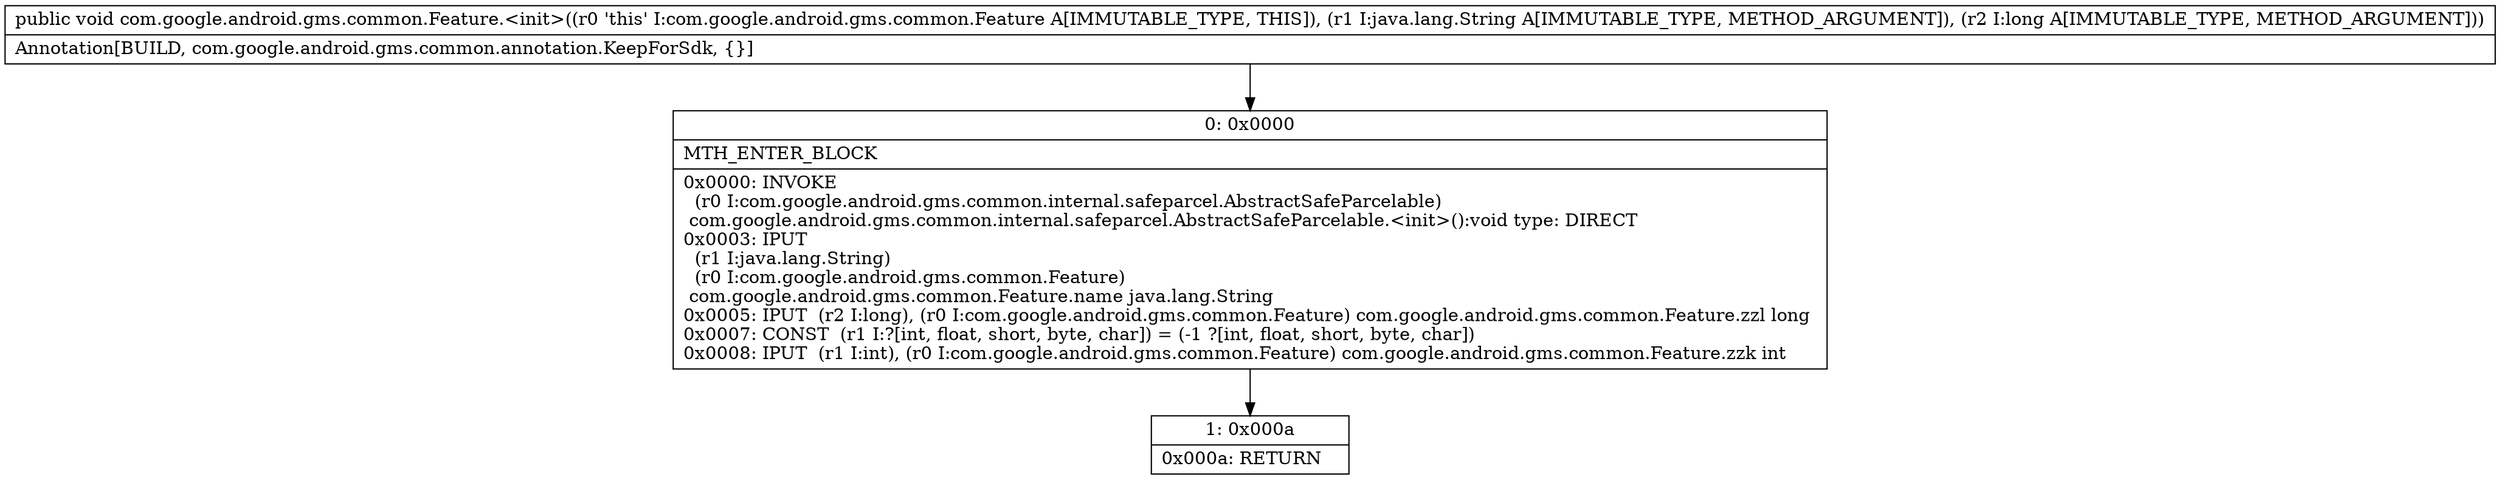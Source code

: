 digraph "CFG forcom.google.android.gms.common.Feature.\<init\>(Ljava\/lang\/String;J)V" {
Node_0 [shape=record,label="{0\:\ 0x0000|MTH_ENTER_BLOCK\l|0x0000: INVOKE  \l  (r0 I:com.google.android.gms.common.internal.safeparcel.AbstractSafeParcelable)\l com.google.android.gms.common.internal.safeparcel.AbstractSafeParcelable.\<init\>():void type: DIRECT \l0x0003: IPUT  \l  (r1 I:java.lang.String)\l  (r0 I:com.google.android.gms.common.Feature)\l com.google.android.gms.common.Feature.name java.lang.String \l0x0005: IPUT  (r2 I:long), (r0 I:com.google.android.gms.common.Feature) com.google.android.gms.common.Feature.zzl long \l0x0007: CONST  (r1 I:?[int, float, short, byte, char]) = (\-1 ?[int, float, short, byte, char]) \l0x0008: IPUT  (r1 I:int), (r0 I:com.google.android.gms.common.Feature) com.google.android.gms.common.Feature.zzk int \l}"];
Node_1 [shape=record,label="{1\:\ 0x000a|0x000a: RETURN   \l}"];
MethodNode[shape=record,label="{public void com.google.android.gms.common.Feature.\<init\>((r0 'this' I:com.google.android.gms.common.Feature A[IMMUTABLE_TYPE, THIS]), (r1 I:java.lang.String A[IMMUTABLE_TYPE, METHOD_ARGUMENT]), (r2 I:long A[IMMUTABLE_TYPE, METHOD_ARGUMENT]))  | Annotation[BUILD, com.google.android.gms.common.annotation.KeepForSdk, \{\}]\l}"];
MethodNode -> Node_0;
Node_0 -> Node_1;
}

